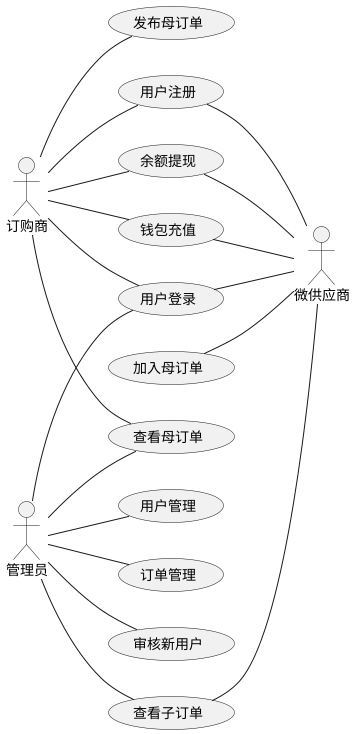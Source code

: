 @startuml

''' 布局信息
left to right direction

''' 以下部分描述了各个角色
:微供应商: as MiniProvider
:订购商: as Client
:管理员: as Admin
' :授信系统: as CreditSys
' :资金系统: as FundSys

''' 以下部分描述了各个用例
''' 注意由于使用了从左到右布局, 故连线方向up down等需旋转90度

MiniProvider -up- (用户登录)
MiniProvider -up- (用户注册)
MiniProvider -up- (查看子订单)
MiniProvider -up- (加入母订单)
MiniProvider -up- (钱包充值)
MiniProvider -up- (余额提现)

together {
	Admin -- (用户管理)
	Admin -- (订单管理)
    Admin -- (用户登录)
    Admin -- (查看子订单)
    Admin -- (查看母订单)
    Admin -- (审核新用户)
}

Client -- (用户登录)
Client -- (用户注册)
Client -- (发布母订单)
Client -- (查看母订单)
Client -- (钱包充值)
Client -- (余额提现)

''' 用于控制布局的连线, 不显示

@enduml